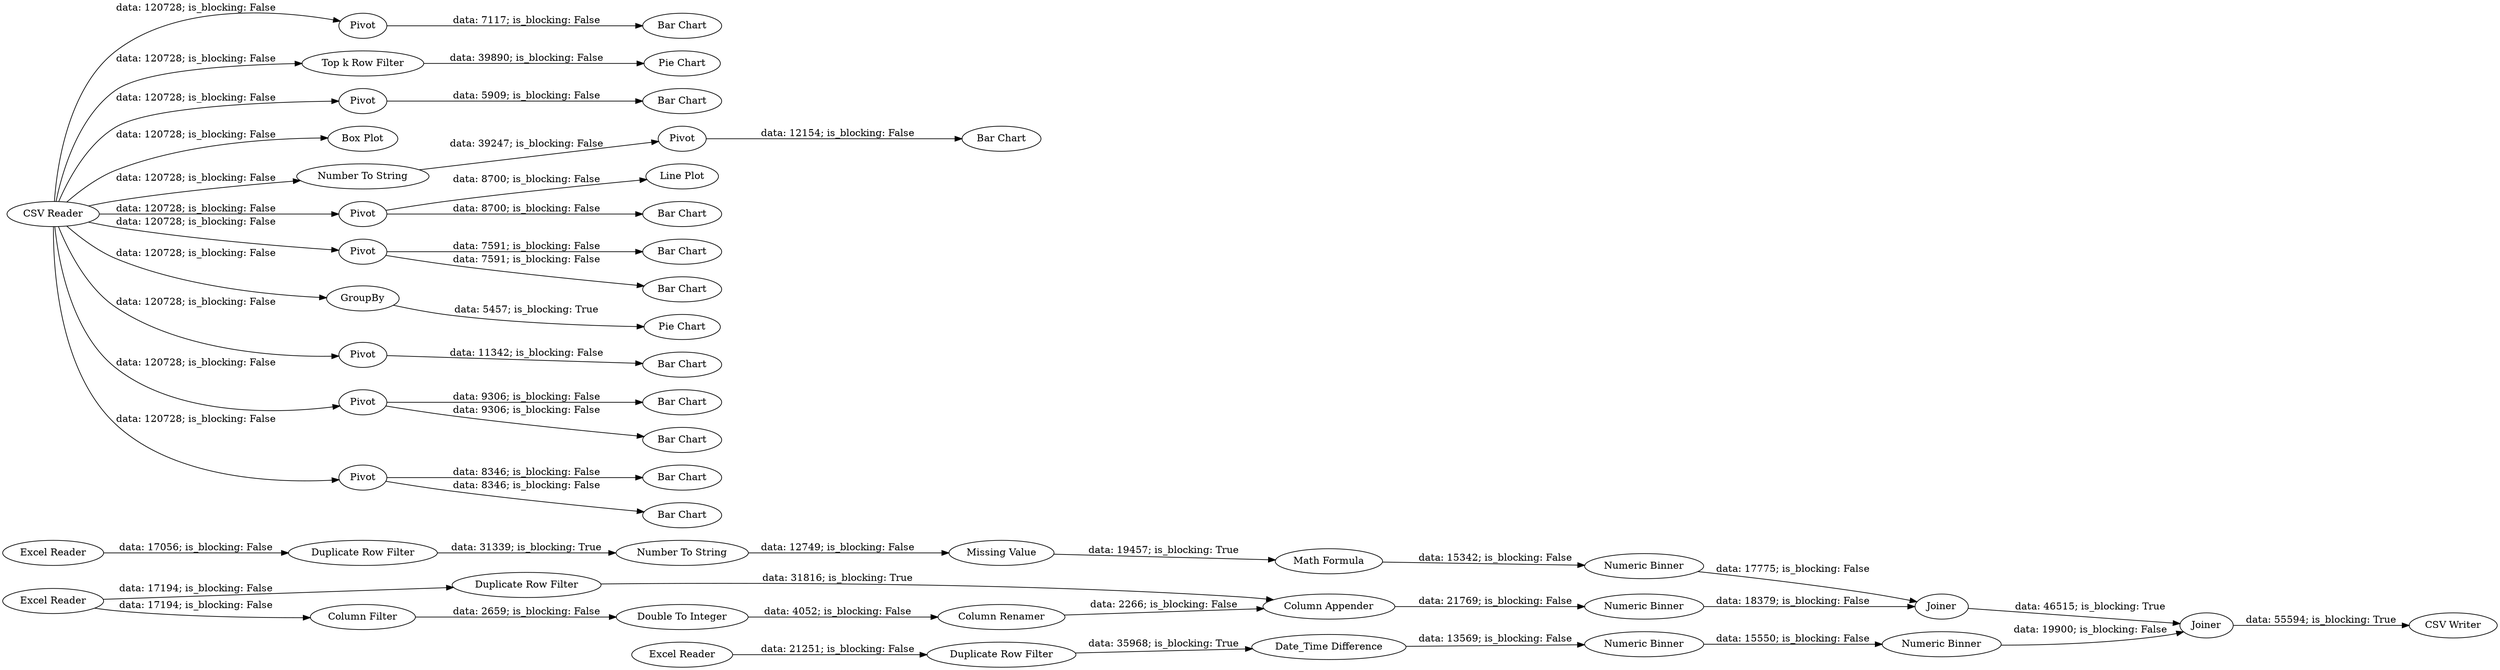 digraph {
	"-1664374141314107904_11" [label="Numeric Binner"]
	"-1664374141314107904_42" [label=Pivot]
	"-1664374141314107904_41" [label="Bar Chart"]
	"-1664374141314107904_52" [label="Bar Chart"]
	"-1664374141314107904_54" [label="Bar Chart"]
	"-1664374141314107904_56" [label="Top k Row Filter"]
	"-1664374141314107904_67" [label=Pivot]
	"-1664374141314107904_66" [label="Box Plot"]
	"-1664374141314107904_60" [label="Duplicate Row Filter"]
	"-1664374141314107904_25" [label="Numeric Binner"]
	"-1664374141314107904_61" [label="Duplicate Row Filter"]
	"-1664374141314107904_39" [label="Bar Chart"]
	"-1664374141314107904_48" [label=Pivot]
	"-1664374141314107904_57" [label="Pie Chart"]
	"-1664374141314107904_63" [label="CSV Reader"]
	"-1664374141314107904_50" [label="Number To String"]
	"-1664374141314107904_5" [label="Date_Time Difference"]
	"-1664374141314107904_43" [label="Bar Chart"]
	"-1664374141314107904_29" [label="Math Formula"]
	"-1664374141314107904_31" [label="Numeric Binner"]
	"-1664374141314107904_3" [label="Excel Reader"]
	"-1664374141314107904_62" [label="Duplicate Row Filter"]
	"-1664374141314107904_46" [label=Pivot]
	"-1664374141314107904_34" [label="Pie Chart"]
	"-1664374141314107904_58" [label="CSV Writer"]
	"-1664374141314107904_64" [label=Pivot]
	"-1664374141314107904_2" [label="Excel Reader"]
	"-1664374141314107904_49" [label="Bar Chart"]
	"-1664374141314107904_1" [label="Excel Reader"]
	"-1664374141314107904_14" [label="Double To Integer"]
	"-1664374141314107904_69" [label="Bar Chart"]
	"-1664374141314107904_68" [label="Bar Chart"]
	"-1664374141314107904_33" [label=GroupBy]
	"-1664374141314107904_36" [label="Bar Chart"]
	"-1664374141314107904_13" [label="Column Filter"]
	"-1664374141314107904_26" [label="Bar Chart"]
	"-1664374141314107904_53" [label=Pivot]
	"-1664374141314107904_19" [label=Joiner]
	"-1664374141314107904_27" [label="Number To String"]
	"-1664374141314107904_37" [label=Pivot]
	"-1664374141314107904_12" [label="Numeric Binner"]
	"-1664374141314107904_20" [label=Joiner]
	"-1664374141314107904_45" [label="Line Plot"]
	"-1664374141314107904_16" [label="Column Renamer"]
	"-1664374141314107904_51" [label=Pivot]
	"-1664374141314107904_17" [label="Column Appender"]
	"-1664374141314107904_28" [label="Missing Value"]
	"-1664374141314107904_65" [label="Bar Chart"]
	"-1664374141314107904_12" -> "-1664374141314107904_19" [label="data: 18379; is_blocking: False"]
	"-1664374141314107904_46" -> "-1664374141314107904_45" [label="data: 8700; is_blocking: False"]
	"-1664374141314107904_63" -> "-1664374141314107904_46" [label="data: 120728; is_blocking: False"]
	"-1664374141314107904_27" -> "-1664374141314107904_28" [label="data: 12749; is_blocking: False"]
	"-1664374141314107904_11" -> "-1664374141314107904_20" [label="data: 19900; is_blocking: False"]
	"-1664374141314107904_14" -> "-1664374141314107904_16" [label="data: 4052; is_blocking: False"]
	"-1664374141314107904_46" -> "-1664374141314107904_65" [label="data: 8700; is_blocking: False"]
	"-1664374141314107904_63" -> "-1664374141314107904_67" [label="data: 120728; is_blocking: False"]
	"-1664374141314107904_37" -> "-1664374141314107904_36" [label="data: 9306; is_blocking: False"]
	"-1664374141314107904_20" -> "-1664374141314107904_58" [label="data: 55594; is_blocking: True"]
	"-1664374141314107904_63" -> "-1664374141314107904_33" [label="data: 120728; is_blocking: False"]
	"-1664374141314107904_60" -> "-1664374141314107904_27" [label="data: 31339; is_blocking: True"]
	"-1664374141314107904_31" -> "-1664374141314107904_19" [label="data: 17775; is_blocking: False"]
	"-1664374141314107904_63" -> "-1664374141314107904_50" [label="data: 120728; is_blocking: False"]
	"-1664374141314107904_64" -> "-1664374141314107904_69" [label="data: 7591; is_blocking: False"]
	"-1664374141314107904_2" -> "-1664374141314107904_60" [label="data: 17056; is_blocking: False"]
	"-1664374141314107904_42" -> "-1664374141314107904_41" [label="data: 7117; is_blocking: False"]
	"-1664374141314107904_29" -> "-1664374141314107904_31" [label="data: 15342; is_blocking: False"]
	"-1664374141314107904_50" -> "-1664374141314107904_48" [label="data: 39247; is_blocking: False"]
	"-1664374141314107904_16" -> "-1664374141314107904_17" [label="data: 2266; is_blocking: False"]
	"-1664374141314107904_62" -> "-1664374141314107904_17" [label="data: 31816; is_blocking: True"]
	"-1664374141314107904_33" -> "-1664374141314107904_34" [label="data: 5457; is_blocking: True"]
	"-1664374141314107904_5" -> "-1664374141314107904_25" [label="data: 13569; is_blocking: False"]
	"-1664374141314107904_63" -> "-1664374141314107904_56" [label="data: 120728; is_blocking: False"]
	"-1664374141314107904_63" -> "-1664374141314107904_37" [label="data: 120728; is_blocking: False"]
	"-1664374141314107904_48" -> "-1664374141314107904_49" [label="data: 12154; is_blocking: False"]
	"-1664374141314107904_51" -> "-1664374141314107904_26" [label="data: 8346; is_blocking: False"]
	"-1664374141314107904_63" -> "-1664374141314107904_51" [label="data: 120728; is_blocking: False"]
	"-1664374141314107904_61" -> "-1664374141314107904_5" [label="data: 35968; is_blocking: True"]
	"-1664374141314107904_37" -> "-1664374141314107904_39" [label="data: 9306; is_blocking: False"]
	"-1664374141314107904_28" -> "-1664374141314107904_29" [label="data: 19457; is_blocking: True"]
	"-1664374141314107904_63" -> "-1664374141314107904_42" [label="data: 120728; is_blocking: False"]
	"-1664374141314107904_25" -> "-1664374141314107904_11" [label="data: 15550; is_blocking: False"]
	"-1664374141314107904_63" -> "-1664374141314107904_53" [label="data: 120728; is_blocking: False"]
	"-1664374141314107904_63" -> "-1664374141314107904_66" [label="data: 120728; is_blocking: False"]
	"-1664374141314107904_67" -> "-1664374141314107904_68" [label="data: 5909; is_blocking: False"]
	"-1664374141314107904_1" -> "-1664374141314107904_62" [label="data: 17194; is_blocking: False"]
	"-1664374141314107904_56" -> "-1664374141314107904_57" [label="data: 39890; is_blocking: False"]
	"-1664374141314107904_63" -> "-1664374141314107904_64" [label="data: 120728; is_blocking: False"]
	"-1664374141314107904_13" -> "-1664374141314107904_14" [label="data: 2659; is_blocking: False"]
	"-1664374141314107904_53" -> "-1664374141314107904_54" [label="data: 11342; is_blocking: False"]
	"-1664374141314107904_19" -> "-1664374141314107904_20" [label="data: 46515; is_blocking: True"]
	"-1664374141314107904_51" -> "-1664374141314107904_52" [label="data: 8346; is_blocking: False"]
	"-1664374141314107904_17" -> "-1664374141314107904_12" [label="data: 21769; is_blocking: False"]
	"-1664374141314107904_3" -> "-1664374141314107904_61" [label="data: 21251; is_blocking: False"]
	"-1664374141314107904_64" -> "-1664374141314107904_43" [label="data: 7591; is_blocking: False"]
	"-1664374141314107904_1" -> "-1664374141314107904_13" [label="data: 17194; is_blocking: False"]
	rankdir=LR
}
